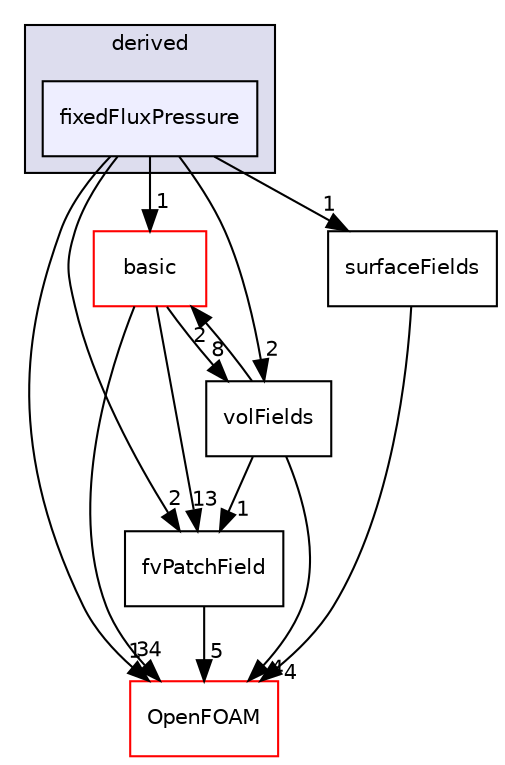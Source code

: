 digraph "src/finiteVolume/fields/fvPatchFields/derived/fixedFluxPressure" {
  bgcolor=transparent;
  compound=true
  node [ fontsize="10", fontname="Helvetica"];
  edge [ labelfontsize="10", labelfontname="Helvetica"];
  subgraph clusterdir_ece9aa6b5af9a7776a75b0c1993b0910 {
    graph [ bgcolor="#ddddee", pencolor="black", label="derived" fontname="Helvetica", fontsize="10", URL="dir_ece9aa6b5af9a7776a75b0c1993b0910.html"]
  dir_9628683767e4198f95f0fd95a6534c92 [shape=box, label="fixedFluxPressure", style="filled", fillcolor="#eeeeff", pencolor="black", URL="dir_9628683767e4198f95f0fd95a6534c92.html"];
  }
  dir_546b14c9025d30bb5b92fa069dbdd82c [shape=box label="basic" color="red" URL="dir_546b14c9025d30bb5b92fa069dbdd82c.html"];
  dir_6b9423849569a7ee618201e7cfce9eaa [shape=box label="fvPatchField" URL="dir_6b9423849569a7ee618201e7cfce9eaa.html"];
  dir_bd8bf7fa65467c460a50eacc456ce356 [shape=box label="volFields" URL="dir_bd8bf7fa65467c460a50eacc456ce356.html"];
  dir_c5473ff19b20e6ec4dfe5c310b3778a8 [shape=box label="OpenFOAM" color="red" URL="dir_c5473ff19b20e6ec4dfe5c310b3778a8.html"];
  dir_606ba9250f9107f82f779cbd3e87c3a5 [shape=box label="surfaceFields" URL="dir_606ba9250f9107f82f779cbd3e87c3a5.html"];
  dir_546b14c9025d30bb5b92fa069dbdd82c->dir_6b9423849569a7ee618201e7cfce9eaa [headlabel="13", labeldistance=1.5 headhref="dir_000933_001032.html"];
  dir_546b14c9025d30bb5b92fa069dbdd82c->dir_bd8bf7fa65467c460a50eacc456ce356 [headlabel="8", labeldistance=1.5 headhref="dir_000933_001053.html"];
  dir_546b14c9025d30bb5b92fa069dbdd82c->dir_c5473ff19b20e6ec4dfe5c310b3778a8 [headlabel="34", labeldistance=1.5 headhref="dir_000933_001888.html"];
  dir_6b9423849569a7ee618201e7cfce9eaa->dir_c5473ff19b20e6ec4dfe5c310b3778a8 [headlabel="5", labeldistance=1.5 headhref="dir_001032_001888.html"];
  dir_bd8bf7fa65467c460a50eacc456ce356->dir_546b14c9025d30bb5b92fa069dbdd82c [headlabel="2", labeldistance=1.5 headhref="dir_001053_000933.html"];
  dir_bd8bf7fa65467c460a50eacc456ce356->dir_6b9423849569a7ee618201e7cfce9eaa [headlabel="1", labeldistance=1.5 headhref="dir_001053_001032.html"];
  dir_bd8bf7fa65467c460a50eacc456ce356->dir_c5473ff19b20e6ec4dfe5c310b3778a8 [headlabel="4", labeldistance=1.5 headhref="dir_001053_001888.html"];
  dir_9628683767e4198f95f0fd95a6534c92->dir_546b14c9025d30bb5b92fa069dbdd82c [headlabel="1", labeldistance=1.5 headhref="dir_000968_000933.html"];
  dir_9628683767e4198f95f0fd95a6534c92->dir_6b9423849569a7ee618201e7cfce9eaa [headlabel="2", labeldistance=1.5 headhref="dir_000968_001032.html"];
  dir_9628683767e4198f95f0fd95a6534c92->dir_bd8bf7fa65467c460a50eacc456ce356 [headlabel="2", labeldistance=1.5 headhref="dir_000968_001053.html"];
  dir_9628683767e4198f95f0fd95a6534c92->dir_c5473ff19b20e6ec4dfe5c310b3778a8 [headlabel="1", labeldistance=1.5 headhref="dir_000968_001888.html"];
  dir_9628683767e4198f95f0fd95a6534c92->dir_606ba9250f9107f82f779cbd3e87c3a5 [headlabel="1", labeldistance=1.5 headhref="dir_000968_001052.html"];
  dir_606ba9250f9107f82f779cbd3e87c3a5->dir_c5473ff19b20e6ec4dfe5c310b3778a8 [headlabel="4", labeldistance=1.5 headhref="dir_001052_001888.html"];
}
